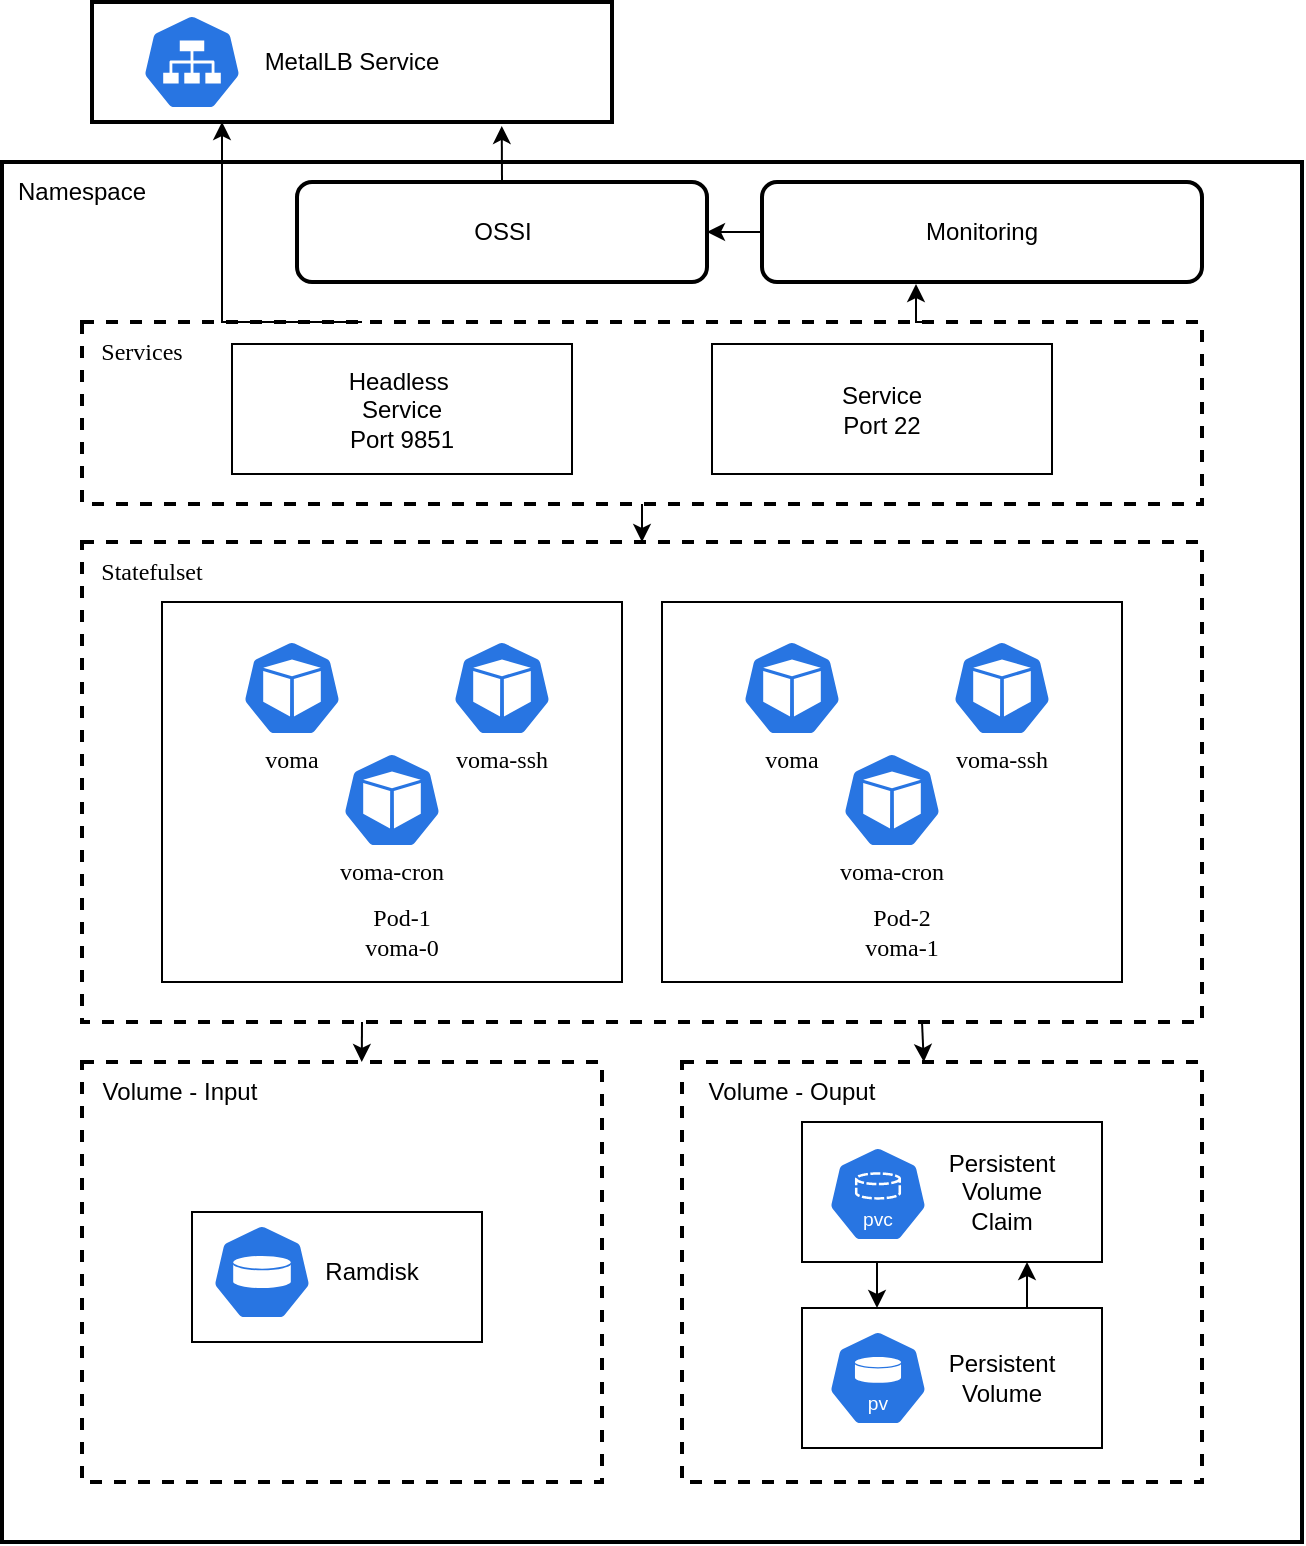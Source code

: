 <mxfile version="24.0.7" type="github">
  <diagram name="Page-1" id="FH0Uz6bZCP4xtk6wszht">
    <mxGraphModel dx="1386" dy="793" grid="1" gridSize="10" guides="1" tooltips="1" connect="1" arrows="1" fold="1" page="1" pageScale="1" pageWidth="1700" pageHeight="1100" math="0" shadow="0">
      <root>
        <mxCell id="0" />
        <mxCell id="1" parent="0" />
        <mxCell id="eBvsmVMEIiwgclC12GJF-101" value="" style="rounded=0;whiteSpace=wrap;html=1;strokeWidth=2;fillColor=none;" vertex="1" parent="1">
          <mxGeometry x="40" y="330" width="650" height="690" as="geometry" />
        </mxCell>
        <mxCell id="eBvsmVMEIiwgclC12GJF-128" style="edgeStyle=orthogonalEdgeStyle;rounded=0;orthogonalLoop=1;jettySize=auto;html=1;exitX=0.25;exitY=0;exitDx=0;exitDy=0;entryX=0.25;entryY=1;entryDx=0;entryDy=0;" edge="1" parent="1" source="eBvsmVMEIiwgclC12GJF-75" target="eBvsmVMEIiwgclC12GJF-96">
          <mxGeometry relative="1" as="geometry">
            <Array as="points">
              <mxPoint x="150" y="410" />
            </Array>
          </mxGeometry>
        </mxCell>
        <mxCell id="eBvsmVMEIiwgclC12GJF-75" value="" style="rounded=0;whiteSpace=wrap;html=1;fillColor=none;strokeWidth=2;dashed=1;" vertex="1" parent="1">
          <mxGeometry x="80" y="410" width="560" height="91" as="geometry" />
        </mxCell>
        <mxCell id="eBvsmVMEIiwgclC12GJF-81" value="" style="rounded=0;whiteSpace=wrap;html=1;fillColor=none;strokeWidth=2;dashed=1;" vertex="1" parent="1">
          <mxGeometry x="80" y="780" width="260" height="210" as="geometry" />
        </mxCell>
        <mxCell id="eBvsmVMEIiwgclC12GJF-55" value="" style="rounded=0;whiteSpace=wrap;html=1;fillColor=none;strokeWidth=2;dashed=1;" vertex="1" parent="1">
          <mxGeometry x="80" y="520" width="560" height="240" as="geometry" />
        </mxCell>
        <mxCell id="eBvsmVMEIiwgclC12GJF-77" style="edgeStyle=orthogonalEdgeStyle;rounded=0;orthogonalLoop=1;jettySize=auto;html=1;exitX=0.5;exitY=1;exitDx=0;exitDy=0;entryX=0.5;entryY=0;entryDx=0;entryDy=0;" edge="1" parent="1" source="eBvsmVMEIiwgclC12GJF-75" target="eBvsmVMEIiwgclC12GJF-55">
          <mxGeometry relative="1" as="geometry" />
        </mxCell>
        <mxCell id="eBvsmVMEIiwgclC12GJF-92" style="edgeStyle=orthogonalEdgeStyle;rounded=0;orthogonalLoop=1;jettySize=auto;html=1;exitX=0.75;exitY=0;exitDx=0;exitDy=0;entryX=0.75;entryY=1;entryDx=0;entryDy=0;" edge="1" parent="1" source="eBvsmVMEIiwgclC12GJF-67" target="eBvsmVMEIiwgclC12GJF-66">
          <mxGeometry relative="1" as="geometry" />
        </mxCell>
        <mxCell id="eBvsmVMEIiwgclC12GJF-67" value="" style="rounded=0;whiteSpace=wrap;html=1;fillColor=none;" vertex="1" parent="1">
          <mxGeometry x="440" y="903" width="150" height="70" as="geometry" />
        </mxCell>
        <mxCell id="eBvsmVMEIiwgclC12GJF-85" style="edgeStyle=orthogonalEdgeStyle;rounded=0;orthogonalLoop=1;jettySize=auto;html=1;exitX=0.25;exitY=1;exitDx=0;exitDy=0;entryX=0.25;entryY=0;entryDx=0;entryDy=0;" edge="1" parent="1" source="eBvsmVMEIiwgclC12GJF-66" target="eBvsmVMEIiwgclC12GJF-67">
          <mxGeometry relative="1" as="geometry" />
        </mxCell>
        <mxCell id="eBvsmVMEIiwgclC12GJF-66" value="" style="rounded=0;whiteSpace=wrap;html=1;fillColor=none;" vertex="1" parent="1">
          <mxGeometry x="440" y="810" width="150" height="70" as="geometry" />
        </mxCell>
        <mxCell id="eBvsmVMEIiwgclC12GJF-6" value="&lt;font style=&quot;&quot; face=&quot;Tahoma&quot;&gt;Services&lt;/font&gt;" style="text;html=1;align=center;verticalAlign=middle;whiteSpace=wrap;rounded=0;" vertex="1" parent="1">
          <mxGeometry x="80" y="410" width="60" height="30" as="geometry" />
        </mxCell>
        <mxCell id="eBvsmVMEIiwgclC12GJF-7" value="&lt;span style=&quot;background-color: initial;&quot;&gt;Service&lt;/span&gt;&lt;div&gt;Port 22&lt;/div&gt;" style="rounded=0;whiteSpace=wrap;html=1;" vertex="1" parent="1">
          <mxGeometry x="395" y="421" width="170" height="65" as="geometry" />
        </mxCell>
        <mxCell id="eBvsmVMEIiwgclC12GJF-16" value="Headless&amp;nbsp;&lt;div&gt;Service&lt;/div&gt;&lt;div&gt;Port 9851&lt;/div&gt;" style="rounded=0;whiteSpace=wrap;html=1;" vertex="1" parent="1">
          <mxGeometry x="155" y="421" width="170" height="65" as="geometry" />
        </mxCell>
        <mxCell id="eBvsmVMEIiwgclC12GJF-19" value="&lt;font style=&quot;&quot; face=&quot;Tahoma&quot;&gt;Statefulset&lt;/font&gt;" style="text;html=1;align=center;verticalAlign=middle;whiteSpace=wrap;rounded=0;" vertex="1" parent="1">
          <mxGeometry x="85" y="520" width="60" height="30" as="geometry" />
        </mxCell>
        <mxCell id="eBvsmVMEIiwgclC12GJF-29" value="" style="rounded=0;whiteSpace=wrap;html=1;fillColor=none;" vertex="1" parent="1">
          <mxGeometry x="120" y="550" width="230" height="190" as="geometry" />
        </mxCell>
        <mxCell id="eBvsmVMEIiwgclC12GJF-30" value="" style="aspect=fixed;sketch=0;html=1;dashed=0;whitespace=wrap;fillColor=#2875E2;strokeColor=#ffffff;points=[[0.005,0.63,0],[0.1,0.2,0],[0.9,0.2,0],[0.5,0,0],[0.995,0.63,0],[0.72,0.99,0],[0.5,1,0],[0.28,0.99,0]];shape=mxgraph.kubernetes.icon2;prIcon=pod" vertex="1" parent="1">
          <mxGeometry x="160" y="569" width="50" height="48" as="geometry" />
        </mxCell>
        <mxCell id="eBvsmVMEIiwgclC12GJF-32" value="&lt;font face=&quot;Tahoma&quot;&gt;voma&lt;/font&gt;" style="text;html=1;align=center;verticalAlign=middle;whiteSpace=wrap;rounded=0;" vertex="1" parent="1">
          <mxGeometry x="155" y="614" width="60" height="30" as="geometry" />
        </mxCell>
        <mxCell id="eBvsmVMEIiwgclC12GJF-34" value="" style="aspect=fixed;sketch=0;html=1;dashed=0;whitespace=wrap;fillColor=#2875E2;strokeColor=#ffffff;points=[[0.005,0.63,0],[0.1,0.2,0],[0.9,0.2,0],[0.5,0,0],[0.995,0.63,0],[0.72,0.99,0],[0.5,1,0],[0.28,0.99,0]];shape=mxgraph.kubernetes.icon2;prIcon=pod" vertex="1" parent="1">
          <mxGeometry x="265" y="569" width="50" height="48" as="geometry" />
        </mxCell>
        <mxCell id="eBvsmVMEIiwgclC12GJF-35" value="&lt;font face=&quot;Tahoma&quot;&gt;voma-ssh&lt;/font&gt;" style="text;html=1;align=center;verticalAlign=middle;whiteSpace=wrap;rounded=0;" vertex="1" parent="1">
          <mxGeometry x="260" y="614" width="60" height="30" as="geometry" />
        </mxCell>
        <mxCell id="eBvsmVMEIiwgclC12GJF-36" value="" style="aspect=fixed;sketch=0;html=1;dashed=0;whitespace=wrap;fillColor=#2875E2;strokeColor=#ffffff;points=[[0.005,0.63,0],[0.1,0.2,0],[0.9,0.2,0],[0.5,0,0],[0.995,0.63,0],[0.72,0.99,0],[0.5,1,0],[0.28,0.99,0]];shape=mxgraph.kubernetes.icon2;prIcon=pod" vertex="1" parent="1">
          <mxGeometry x="210" y="625" width="50" height="48" as="geometry" />
        </mxCell>
        <mxCell id="eBvsmVMEIiwgclC12GJF-37" value="&lt;font face=&quot;Tahoma&quot;&gt;voma-cron&lt;/font&gt;" style="text;html=1;align=center;verticalAlign=middle;whiteSpace=wrap;rounded=0;" vertex="1" parent="1">
          <mxGeometry x="205" y="670" width="60" height="30" as="geometry" />
        </mxCell>
        <mxCell id="eBvsmVMEIiwgclC12GJF-38" value="&lt;font style=&quot;&quot; face=&quot;Tahoma&quot;&gt;Pod-1 voma-0&lt;/font&gt;" style="text;html=1;align=center;verticalAlign=middle;whiteSpace=wrap;rounded=0;" vertex="1" parent="1">
          <mxGeometry x="210" y="700" width="60" height="30" as="geometry" />
        </mxCell>
        <mxCell id="eBvsmVMEIiwgclC12GJF-47" value="" style="rounded=0;whiteSpace=wrap;html=1;fillColor=none;" vertex="1" parent="1">
          <mxGeometry x="370" y="550" width="230" height="190" as="geometry" />
        </mxCell>
        <mxCell id="eBvsmVMEIiwgclC12GJF-48" value="" style="aspect=fixed;sketch=0;html=1;dashed=0;whitespace=wrap;fillColor=#2875E2;strokeColor=#ffffff;points=[[0.005,0.63,0],[0.1,0.2,0],[0.9,0.2,0],[0.5,0,0],[0.995,0.63,0],[0.72,0.99,0],[0.5,1,0],[0.28,0.99,0]];shape=mxgraph.kubernetes.icon2;prIcon=pod" vertex="1" parent="1">
          <mxGeometry x="410" y="569" width="50" height="48" as="geometry" />
        </mxCell>
        <mxCell id="eBvsmVMEIiwgclC12GJF-49" value="&lt;font face=&quot;Tahoma&quot;&gt;voma&lt;/font&gt;" style="text;html=1;align=center;verticalAlign=middle;whiteSpace=wrap;rounded=0;" vertex="1" parent="1">
          <mxGeometry x="405" y="614" width="60" height="30" as="geometry" />
        </mxCell>
        <mxCell id="eBvsmVMEIiwgclC12GJF-50" value="" style="aspect=fixed;sketch=0;html=1;dashed=0;whitespace=wrap;fillColor=#2875E2;strokeColor=#ffffff;points=[[0.005,0.63,0],[0.1,0.2,0],[0.9,0.2,0],[0.5,0,0],[0.995,0.63,0],[0.72,0.99,0],[0.5,1,0],[0.28,0.99,0]];shape=mxgraph.kubernetes.icon2;prIcon=pod" vertex="1" parent="1">
          <mxGeometry x="515" y="569" width="50" height="48" as="geometry" />
        </mxCell>
        <mxCell id="eBvsmVMEIiwgclC12GJF-51" value="&lt;font face=&quot;Tahoma&quot;&gt;voma-ssh&lt;/font&gt;" style="text;html=1;align=center;verticalAlign=middle;whiteSpace=wrap;rounded=0;" vertex="1" parent="1">
          <mxGeometry x="510" y="614" width="60" height="30" as="geometry" />
        </mxCell>
        <mxCell id="eBvsmVMEIiwgclC12GJF-52" value="" style="aspect=fixed;sketch=0;html=1;dashed=0;whitespace=wrap;fillColor=#2875E2;strokeColor=#ffffff;points=[[0.005,0.63,0],[0.1,0.2,0],[0.9,0.2,0],[0.5,0,0],[0.995,0.63,0],[0.72,0.99,0],[0.5,1,0],[0.28,0.99,0]];shape=mxgraph.kubernetes.icon2;prIcon=pod" vertex="1" parent="1">
          <mxGeometry x="460" y="625" width="50" height="48" as="geometry" />
        </mxCell>
        <mxCell id="eBvsmVMEIiwgclC12GJF-53" value="&lt;font face=&quot;Tahoma&quot;&gt;voma-cron&lt;/font&gt;" style="text;html=1;align=center;verticalAlign=middle;whiteSpace=wrap;rounded=0;" vertex="1" parent="1">
          <mxGeometry x="455" y="670" width="60" height="30" as="geometry" />
        </mxCell>
        <mxCell id="eBvsmVMEIiwgclC12GJF-54" value="&lt;font style=&quot;&quot; face=&quot;Tahoma&quot;&gt;Pod-2 voma-1&lt;/font&gt;" style="text;html=1;align=center;verticalAlign=middle;whiteSpace=wrap;rounded=0;" vertex="1" parent="1">
          <mxGeometry x="460" y="700" width="60" height="30" as="geometry" />
        </mxCell>
        <mxCell id="eBvsmVMEIiwgclC12GJF-58" value="" style="aspect=fixed;sketch=0;html=1;dashed=0;whitespace=wrap;fillColor=#2875E2;strokeColor=#ffffff;points=[[0.005,0.63,0],[0.1,0.2,0],[0.9,0.2,0],[0.5,0,0],[0.995,0.63,0],[0.72,0.99,0],[0.5,1,0],[0.28,0.99,0]];shape=mxgraph.kubernetes.icon2;kubernetesLabel=1;prIcon=pvc" vertex="1" parent="1">
          <mxGeometry x="453" y="822" width="50" height="48" as="geometry" />
        </mxCell>
        <mxCell id="eBvsmVMEIiwgclC12GJF-59" value="" style="aspect=fixed;sketch=0;html=1;dashed=0;whitespace=wrap;fillColor=#2875E2;strokeColor=#ffffff;points=[[0.005,0.63,0],[0.1,0.2,0],[0.9,0.2,0],[0.5,0,0],[0.995,0.63,0],[0.72,0.99,0],[0.5,1,0],[0.28,0.99,0]];shape=mxgraph.kubernetes.icon2;kubernetesLabel=1;prIcon=pv" vertex="1" parent="1">
          <mxGeometry x="453" y="914" width="50" height="48" as="geometry" />
        </mxCell>
        <mxCell id="eBvsmVMEIiwgclC12GJF-62" value="Persistent Volume Claim" style="text;html=1;align=center;verticalAlign=middle;whiteSpace=wrap;rounded=0;" vertex="1" parent="1">
          <mxGeometry x="510" y="830" width="60" height="30" as="geometry" />
        </mxCell>
        <mxCell id="eBvsmVMEIiwgclC12GJF-65" value="Persistent Volume" style="text;html=1;align=center;verticalAlign=middle;whiteSpace=wrap;rounded=0;" vertex="1" parent="1">
          <mxGeometry x="510" y="923" width="60" height="30" as="geometry" />
        </mxCell>
        <mxCell id="eBvsmVMEIiwgclC12GJF-80" value="" style="aspect=fixed;sketch=0;html=1;dashed=0;whitespace=wrap;fillColor=#2875E2;strokeColor=#ffffff;points=[[0.005,0.63,0],[0.1,0.2,0],[0.9,0.2,0],[0.5,0,0],[0.995,0.63,0],[0.72,0.99,0],[0.5,1,0],[0.28,0.99,0]];shape=mxgraph.kubernetes.icon2;prIcon=vol" vertex="1" parent="1">
          <mxGeometry x="145" y="861" width="50" height="48" as="geometry" />
        </mxCell>
        <mxCell id="eBvsmVMEIiwgclC12GJF-82" value="Volume - Input" style="text;html=1;align=center;verticalAlign=middle;whiteSpace=wrap;rounded=0;" vertex="1" parent="1">
          <mxGeometry x="69" y="780" width="120" height="30" as="geometry" />
        </mxCell>
        <mxCell id="eBvsmVMEIiwgclC12GJF-83" value="Ramdisk" style="text;html=1;align=center;verticalAlign=middle;whiteSpace=wrap;rounded=0;" vertex="1" parent="1">
          <mxGeometry x="195" y="870" width="60" height="30" as="geometry" />
        </mxCell>
        <mxCell id="eBvsmVMEIiwgclC12GJF-91" value="Volume - Ouput" style="text;html=1;align=center;verticalAlign=middle;whiteSpace=wrap;rounded=0;" vertex="1" parent="1">
          <mxGeometry x="390" y="780" width="90" height="30" as="geometry" />
        </mxCell>
        <mxCell id="eBvsmVMEIiwgclC12GJF-93" value="" style="rounded=0;whiteSpace=wrap;html=1;fillColor=none;strokeWidth=2;dashed=1;" vertex="1" parent="1">
          <mxGeometry x="380" y="780" width="260" height="210" as="geometry" />
        </mxCell>
        <mxCell id="eBvsmVMEIiwgclC12GJF-94" style="edgeStyle=orthogonalEdgeStyle;rounded=0;orthogonalLoop=1;jettySize=auto;html=1;exitX=0.25;exitY=1;exitDx=0;exitDy=0;entryX=0.538;entryY=0;entryDx=0;entryDy=0;entryPerimeter=0;" edge="1" parent="1" source="eBvsmVMEIiwgclC12GJF-55" target="eBvsmVMEIiwgclC12GJF-81">
          <mxGeometry relative="1" as="geometry" />
        </mxCell>
        <mxCell id="eBvsmVMEIiwgclC12GJF-95" style="edgeStyle=orthogonalEdgeStyle;rounded=0;orthogonalLoop=1;jettySize=auto;html=1;exitX=0.75;exitY=1;exitDx=0;exitDy=0;entryX=0.465;entryY=0;entryDx=0;entryDy=0;entryPerimeter=0;" edge="1" parent="1" source="eBvsmVMEIiwgclC12GJF-55" target="eBvsmVMEIiwgclC12GJF-93">
          <mxGeometry relative="1" as="geometry" />
        </mxCell>
        <mxCell id="eBvsmVMEIiwgclC12GJF-96" value="MetalLB Service" style="rounded=0;whiteSpace=wrap;html=1;strokeWidth=2;" vertex="1" parent="1">
          <mxGeometry x="85" y="250" width="260" height="60" as="geometry" />
        </mxCell>
        <mxCell id="eBvsmVMEIiwgclC12GJF-117" value="" style="edgeStyle=orthogonalEdgeStyle;rounded=0;orthogonalLoop=1;jettySize=auto;html=1;" edge="1" parent="1" source="eBvsmVMEIiwgclC12GJF-97" target="eBvsmVMEIiwgclC12GJF-116">
          <mxGeometry relative="1" as="geometry" />
        </mxCell>
        <mxCell id="eBvsmVMEIiwgclC12GJF-97" value="Monitoring" style="rounded=1;whiteSpace=wrap;html=1;fillColor=none;strokeWidth=2;" vertex="1" parent="1">
          <mxGeometry x="420" y="340" width="220" height="50" as="geometry" />
        </mxCell>
        <mxCell id="eBvsmVMEIiwgclC12GJF-103" value="Namespace" style="text;html=1;align=center;verticalAlign=middle;whiteSpace=wrap;rounded=0;" vertex="1" parent="1">
          <mxGeometry x="50" y="330" width="60" height="30" as="geometry" />
        </mxCell>
        <mxCell id="eBvsmVMEIiwgclC12GJF-115" value="" style="aspect=fixed;sketch=0;html=1;dashed=0;whitespace=wrap;fillColor=#2875E2;strokeColor=#ffffff;points=[[0.005,0.63,0],[0.1,0.2,0],[0.9,0.2,0],[0.5,0,0],[0.995,0.63,0],[0.72,0.99,0],[0.5,1,0],[0.28,0.99,0]];shape=mxgraph.kubernetes.icon2;prIcon=svc" vertex="1" parent="1">
          <mxGeometry x="110" y="256" width="50" height="48" as="geometry" />
        </mxCell>
        <mxCell id="eBvsmVMEIiwgclC12GJF-116" value="OSSI" style="rounded=1;whiteSpace=wrap;html=1;fillColor=none;strokeWidth=2;" vertex="1" parent="1">
          <mxGeometry x="187.5" y="340" width="205" height="50" as="geometry" />
        </mxCell>
        <mxCell id="eBvsmVMEIiwgclC12GJF-122" style="edgeStyle=orthogonalEdgeStyle;rounded=0;orthogonalLoop=1;jettySize=auto;html=1;exitX=0.75;exitY=0;exitDx=0;exitDy=0;entryX=0.35;entryY=1.02;entryDx=0;entryDy=0;entryPerimeter=0;" edge="1" parent="1" source="eBvsmVMEIiwgclC12GJF-75" target="eBvsmVMEIiwgclC12GJF-97">
          <mxGeometry relative="1" as="geometry" />
        </mxCell>
        <mxCell id="eBvsmVMEIiwgclC12GJF-127" style="edgeStyle=orthogonalEdgeStyle;rounded=0;orthogonalLoop=1;jettySize=auto;html=1;exitX=0.5;exitY=0;exitDx=0;exitDy=0;entryX=0.788;entryY=1.033;entryDx=0;entryDy=0;entryPerimeter=0;" edge="1" parent="1" source="eBvsmVMEIiwgclC12GJF-116" target="eBvsmVMEIiwgclC12GJF-96">
          <mxGeometry relative="1" as="geometry" />
        </mxCell>
        <mxCell id="eBvsmVMEIiwgclC12GJF-129" value="" style="rounded=0;whiteSpace=wrap;html=1;fillColor=none;" vertex="1" parent="1">
          <mxGeometry x="135" y="855" width="145" height="65" as="geometry" />
        </mxCell>
      </root>
    </mxGraphModel>
  </diagram>
</mxfile>
